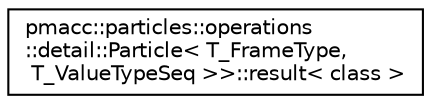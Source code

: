 digraph "Graphical Class Hierarchy"
{
 // LATEX_PDF_SIZE
  edge [fontname="Helvetica",fontsize="10",labelfontname="Helvetica",labelfontsize="10"];
  node [fontname="Helvetica",fontsize="10",shape=record];
  rankdir="LR";
  Node0 [label="pmacc::particles::operations\l::detail::Particle\< T_FrameType,\l T_ValueTypeSeq \>\>::result\< class \>",height=0.2,width=0.4,color="black", fillcolor="white", style="filled",URL="$structpmacc_1_1particles_1_1operations_1_1detail_1_1_deselect_3_01_t___m_p_l_seq_with_objects_toff15593dd83bbf79ef2163f72119ed41.html",tooltip=" "];
}
